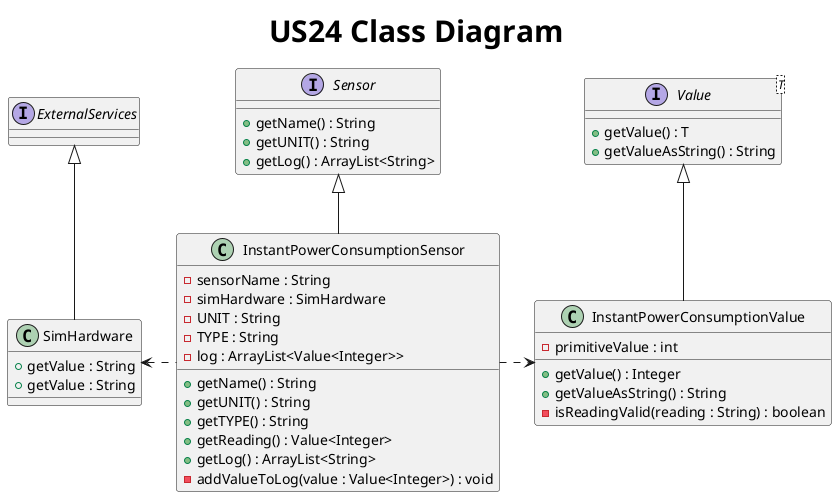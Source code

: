 @startuml
title <size: 30> US24 Class Diagram

interface Sensor {
    + getName() : String
    + getUNIT() : String
    + getLog() : ArrayList<String>
}

interface Value<T> {
    + getValue() : T
    + getValueAsString() : String
}

interface ExternalServices {
}

class InstantPowerConsumptionSensor{
    - sensorName : String
    - simHardware : SimHardware
    - UNIT : String
    - TYPE : String
    - log : ArrayList<Value<Integer>>

    + getName() : String
    + getUNIT() : String
    + getTYPE() : String
    + getReading() : Value<Integer>
    + getLog() : ArrayList<String>
    - addValueToLog(value : Value<Integer>) : void
}

class InstantPowerConsumptionValue{
    - primitiveValue : int

    + getValue() : Integer
    + getValueAsString() : String
    - isReadingValid(reading : String) : boolean
}

class SimHardware{
    + getValue : String
    + getValue : String /'Tiago tem que ver isto. Overload de método pode causar problemas'/
}

Value <|-- InstantPowerConsumptionValue
Sensor <|-- InstantPowerConsumptionSensor
ExternalServices <|-- SimHardware
InstantPowerConsumptionSensor .right.> InstantPowerConsumptionValue
InstantPowerConsumptionSensor .left.> SimHardware

@enduml